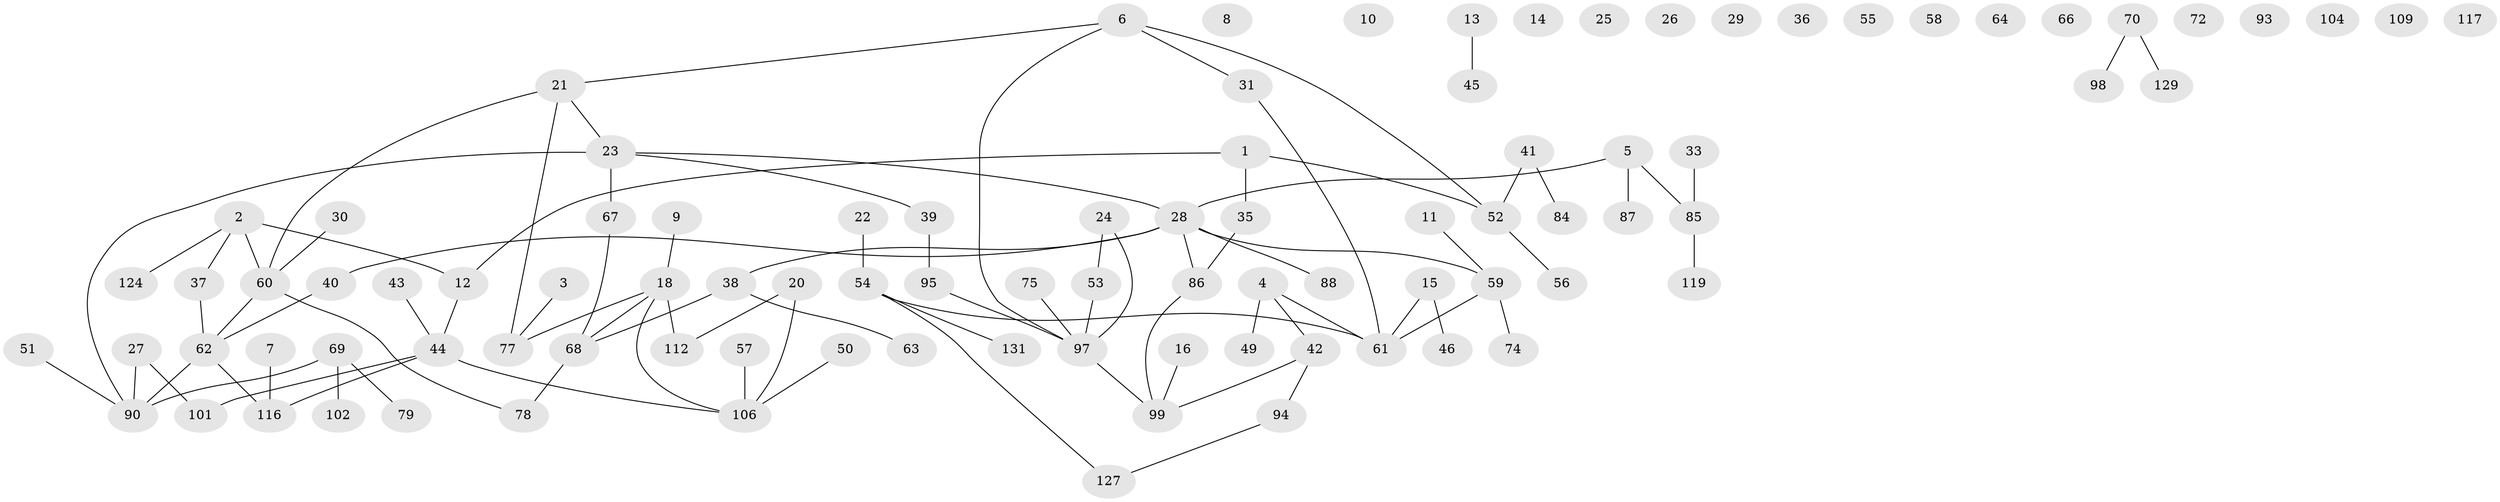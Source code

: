 // original degree distribution, {2: 0.2857142857142857, 3: 0.21052631578947367, 1: 0.2706766917293233, 0: 0.12030075187969924, 5: 0.03007518796992481, 4: 0.06766917293233082, 8: 0.007518796992481203, 6: 0.007518796992481203}
// Generated by graph-tools (version 1.1) at 2025/41/03/06/25 10:41:23]
// undirected, 94 vertices, 93 edges
graph export_dot {
graph [start="1"]
  node [color=gray90,style=filled];
  1 [super="+48"];
  2 [super="+32"];
  3 [super="+103"];
  4 [super="+73"];
  5 [super="+115"];
  6 [super="+19"];
  7 [super="+123"];
  8;
  9;
  10;
  11 [super="+82"];
  12 [super="+96"];
  13 [super="+110"];
  14;
  15 [super="+17"];
  16;
  18 [super="+126"];
  20 [super="+89"];
  21 [super="+80"];
  22 [super="+120"];
  23 [super="+108"];
  24;
  25;
  26;
  27;
  28 [super="+47"];
  29;
  30;
  31;
  33 [super="+34"];
  35 [super="+65"];
  36;
  37 [super="+81"];
  38 [super="+128"];
  39 [super="+92"];
  40;
  41;
  42;
  43;
  44 [super="+132"];
  45;
  46;
  49;
  50;
  51;
  52 [super="+100"];
  53 [super="+71"];
  54 [super="+133"];
  55;
  56 [super="+111"];
  57;
  58;
  59 [super="+130"];
  60 [super="+125"];
  61;
  62 [super="+83"];
  63 [super="+76"];
  64;
  66;
  67;
  68 [super="+105"];
  69 [super="+113"];
  70 [super="+91"];
  72;
  74;
  75;
  77;
  78;
  79;
  84;
  85;
  86;
  87;
  88;
  90 [super="+107"];
  93;
  94;
  95;
  97 [super="+118"];
  98;
  99 [super="+114"];
  101 [super="+122"];
  102;
  104;
  106 [super="+121"];
  109;
  112;
  116;
  117;
  119;
  124;
  127;
  129;
  131;
  1 -- 35;
  1 -- 52;
  1 -- 12;
  2 -- 124;
  2 -- 12 [weight=2];
  2 -- 60;
  2 -- 37;
  3 -- 77;
  4 -- 42;
  4 -- 49;
  4 -- 61;
  5 -- 28;
  5 -- 87;
  5 -- 85;
  6 -- 31;
  6 -- 52;
  6 -- 21;
  6 -- 97;
  7 -- 116;
  9 -- 18;
  11 -- 59;
  12 -- 44;
  13 -- 45;
  15 -- 61;
  15 -- 46;
  16 -- 99;
  18 -- 68;
  18 -- 77;
  18 -- 112;
  18 -- 106;
  20 -- 112;
  20 -- 106;
  21 -- 60;
  21 -- 77;
  21 -- 23;
  22 -- 54;
  23 -- 28;
  23 -- 39;
  23 -- 90;
  23 -- 67;
  24 -- 53;
  24 -- 97;
  27 -- 101;
  27 -- 90;
  28 -- 38;
  28 -- 40;
  28 -- 59;
  28 -- 86;
  28 -- 88;
  30 -- 60;
  31 -- 61;
  33 -- 85;
  35 -- 86;
  37 -- 62;
  38 -- 63;
  38 -- 68;
  39 -- 95;
  40 -- 62;
  41 -- 52;
  41 -- 84;
  42 -- 94;
  42 -- 99;
  43 -- 44;
  44 -- 116;
  44 -- 101;
  44 -- 106;
  50 -- 106;
  51 -- 90;
  52 -- 56;
  53 -- 97;
  54 -- 127;
  54 -- 131;
  54 -- 61;
  57 -- 106;
  59 -- 61;
  59 -- 74;
  60 -- 78;
  60 -- 62;
  62 -- 116;
  62 -- 90;
  67 -- 68;
  68 -- 78;
  69 -- 102;
  69 -- 90;
  69 -- 79;
  70 -- 98;
  70 -- 129;
  75 -- 97;
  85 -- 119;
  86 -- 99;
  94 -- 127;
  95 -- 97;
  97 -- 99;
}
